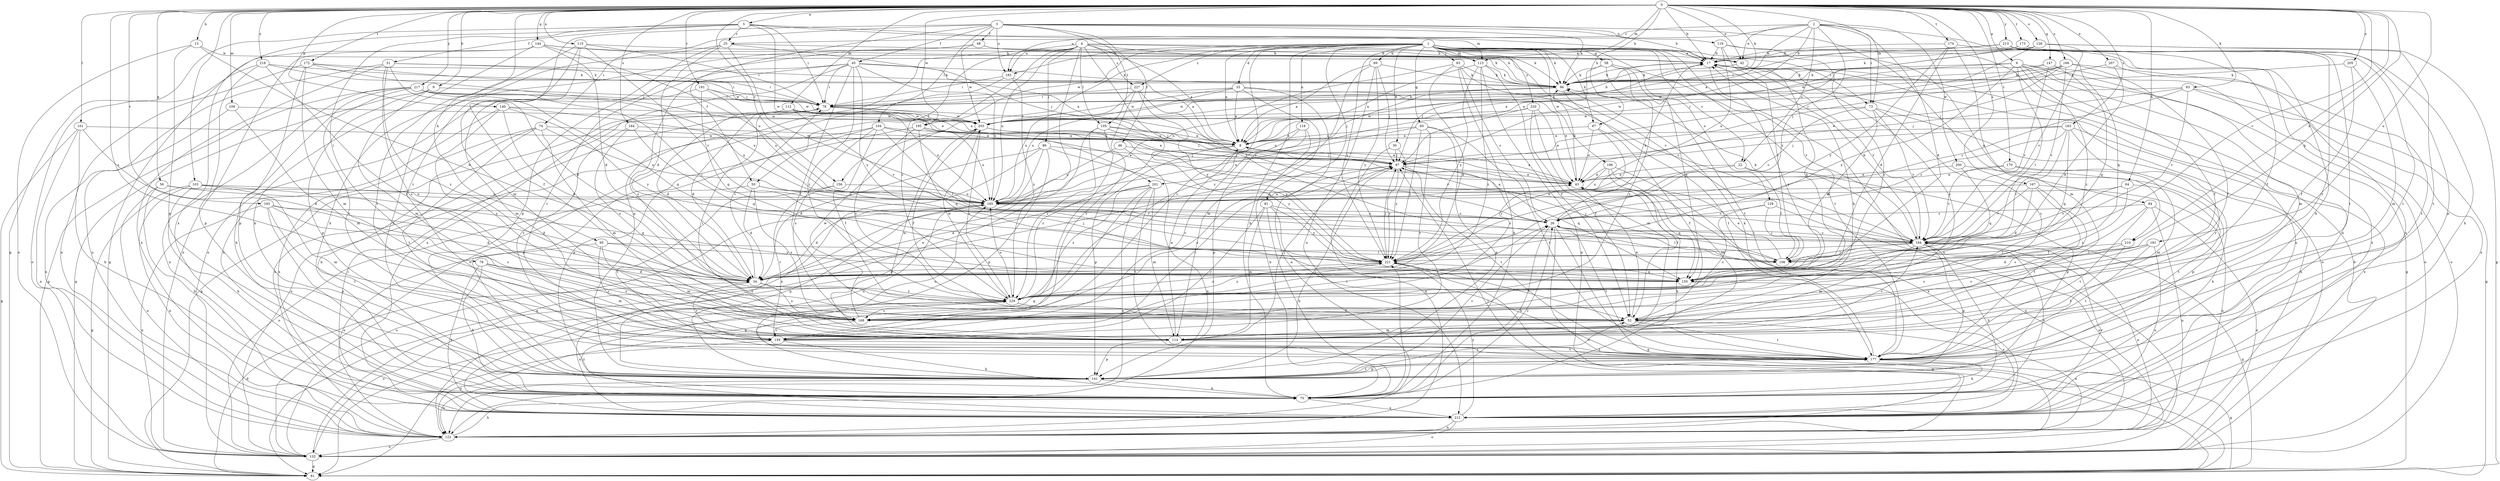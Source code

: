 strict digraph  {
0;
1;
2;
3;
4;
5;
6;
8;
9;
13;
17;
22;
25;
26;
30;
33;
34;
42;
43;
45;
46;
48;
50;
51;
52;
56;
58;
60;
61;
64;
67;
69;
70;
73;
74;
76;
78;
81;
83;
84;
86;
87;
93;
95;
96;
101;
103;
104;
105;
106;
109;
112;
113;
114;
115;
118;
119;
122;
128;
129;
132;
140;
141;
144;
147;
150;
156;
159;
163;
164;
166;
167;
168;
170;
172;
173;
174;
177;
181;
183;
185;
191;
193;
194;
195;
196;
200;
201;
203;
205;
207;
210;
212;
213;
217;
218;
220;
221;
227;
229;
0 -> 5  [label=a];
0 -> 6  [label=a];
0 -> 9  [label=b];
0 -> 13  [label=b];
0 -> 17  [label=b];
0 -> 42  [label=e];
0 -> 56  [label=g];
0 -> 64  [label=h];
0 -> 67  [label=h];
0 -> 73  [label=i];
0 -> 93  [label=k];
0 -> 95  [label=k];
0 -> 96  [label=k];
0 -> 101  [label=l];
0 -> 103  [label=l];
0 -> 109  [label=m];
0 -> 112  [label=m];
0 -> 113  [label=m];
0 -> 115  [label=n];
0 -> 128  [label=o];
0 -> 140  [label=p];
0 -> 144  [label=q];
0 -> 147  [label=q];
0 -> 150  [label=q];
0 -> 156  [label=r];
0 -> 163  [label=s];
0 -> 164  [label=s];
0 -> 166  [label=s];
0 -> 167  [label=s];
0 -> 168  [label=s];
0 -> 170  [label=t];
0 -> 172  [label=t];
0 -> 173  [label=t];
0 -> 174  [label=t];
0 -> 181  [label=u];
0 -> 191  [label=v];
0 -> 193  [label=v];
0 -> 194  [label=v];
0 -> 195  [label=w];
0 -> 205  [label=x];
0 -> 207  [label=x];
0 -> 210  [label=x];
0 -> 213  [label=y];
0 -> 217  [label=y];
0 -> 218  [label=y];
1 -> 8  [label=a];
1 -> 22  [label=c];
1 -> 30  [label=d];
1 -> 33  [label=d];
1 -> 42  [label=e];
1 -> 58  [label=g];
1 -> 60  [label=g];
1 -> 67  [label=h];
1 -> 69  [label=h];
1 -> 70  [label=h];
1 -> 73  [label=i];
1 -> 81  [label=j];
1 -> 83  [label=j];
1 -> 96  [label=k];
1 -> 113  [label=m];
1 -> 118  [label=n];
1 -> 129  [label=o];
1 -> 132  [label=o];
1 -> 156  [label=r];
1 -> 159  [label=r];
1 -> 177  [label=t];
1 -> 183  [label=u];
1 -> 195  [label=w];
1 -> 196  [label=w];
1 -> 210  [label=x];
1 -> 220  [label=y];
1 -> 221  [label=y];
1 -> 227  [label=z];
2 -> 8  [label=a];
2 -> 22  [label=c];
2 -> 25  [label=c];
2 -> 34  [label=d];
2 -> 42  [label=e];
2 -> 70  [label=h];
2 -> 73  [label=i];
2 -> 183  [label=u];
2 -> 200  [label=w];
2 -> 201  [label=w];
2 -> 221  [label=y];
3 -> 17  [label=b];
3 -> 45  [label=f];
3 -> 46  [label=f];
3 -> 48  [label=f];
3 -> 50  [label=f];
3 -> 74  [label=i];
3 -> 84  [label=j];
3 -> 96  [label=k];
3 -> 104  [label=l];
3 -> 105  [label=l];
3 -> 119  [label=n];
3 -> 159  [label=r];
3 -> 183  [label=u];
4 -> 8  [label=a];
4 -> 42  [label=e];
4 -> 50  [label=f];
4 -> 86  [label=j];
4 -> 96  [label=k];
4 -> 105  [label=l];
4 -> 106  [label=l];
4 -> 122  [label=n];
4 -> 141  [label=p];
4 -> 183  [label=u];
4 -> 185  [label=u];
4 -> 194  [label=v];
4 -> 227  [label=z];
4 -> 229  [label=z];
5 -> 17  [label=b];
5 -> 25  [label=c];
5 -> 51  [label=f];
5 -> 61  [label=g];
5 -> 76  [label=i];
5 -> 78  [label=i];
5 -> 113  [label=m];
5 -> 201  [label=w];
5 -> 212  [label=x];
6 -> 52  [label=f];
6 -> 61  [label=g];
6 -> 96  [label=k];
6 -> 106  [label=l];
6 -> 114  [label=m];
6 -> 203  [label=w];
6 -> 212  [label=x];
6 -> 221  [label=y];
6 -> 229  [label=z];
8 -> 87  [label=j];
8 -> 141  [label=p];
8 -> 229  [label=z];
9 -> 61  [label=g];
9 -> 78  [label=i];
9 -> 114  [label=m];
9 -> 141  [label=p];
13 -> 17  [label=b];
13 -> 34  [label=d];
13 -> 132  [label=o];
13 -> 141  [label=p];
17 -> 96  [label=k];
17 -> 132  [label=o];
17 -> 194  [label=v];
17 -> 212  [label=x];
17 -> 229  [label=z];
22 -> 43  [label=e];
22 -> 106  [label=l];
22 -> 141  [label=p];
22 -> 221  [label=y];
25 -> 17  [label=b];
25 -> 26  [label=c];
25 -> 70  [label=h];
25 -> 87  [label=j];
25 -> 132  [label=o];
25 -> 141  [label=p];
26 -> 8  [label=a];
26 -> 17  [label=b];
26 -> 61  [label=g];
26 -> 70  [label=h];
26 -> 106  [label=l];
26 -> 132  [label=o];
26 -> 177  [label=t];
26 -> 194  [label=v];
30 -> 87  [label=j];
30 -> 122  [label=n];
30 -> 221  [label=y];
33 -> 8  [label=a];
33 -> 43  [label=e];
33 -> 78  [label=i];
33 -> 114  [label=m];
33 -> 122  [label=n];
33 -> 185  [label=u];
33 -> 203  [label=w];
34 -> 78  [label=i];
34 -> 87  [label=j];
34 -> 159  [label=r];
34 -> 168  [label=s];
34 -> 229  [label=z];
42 -> 96  [label=k];
42 -> 150  [label=q];
42 -> 168  [label=s];
43 -> 8  [label=a];
43 -> 70  [label=h];
43 -> 96  [label=k];
43 -> 122  [label=n];
43 -> 150  [label=q];
43 -> 185  [label=u];
45 -> 8  [label=a];
45 -> 52  [label=f];
45 -> 78  [label=i];
45 -> 96  [label=k];
45 -> 159  [label=r];
45 -> 168  [label=s];
45 -> 185  [label=u];
45 -> 212  [label=x];
45 -> 221  [label=y];
45 -> 229  [label=z];
46 -> 87  [label=j];
46 -> 122  [label=n];
46 -> 185  [label=u];
48 -> 17  [label=b];
48 -> 34  [label=d];
48 -> 70  [label=h];
48 -> 96  [label=k];
48 -> 203  [label=w];
50 -> 34  [label=d];
50 -> 132  [label=o];
50 -> 168  [label=s];
50 -> 185  [label=u];
50 -> 194  [label=v];
51 -> 34  [label=d];
51 -> 78  [label=i];
51 -> 96  [label=k];
51 -> 122  [label=n];
51 -> 168  [label=s];
51 -> 212  [label=x];
51 -> 229  [label=z];
52 -> 43  [label=e];
52 -> 114  [label=m];
52 -> 122  [label=n];
52 -> 177  [label=t];
56 -> 34  [label=d];
56 -> 70  [label=h];
56 -> 122  [label=n];
56 -> 185  [label=u];
58 -> 87  [label=j];
58 -> 96  [label=k];
58 -> 150  [label=q];
58 -> 168  [label=s];
58 -> 177  [label=t];
58 -> 194  [label=v];
60 -> 8  [label=a];
60 -> 141  [label=p];
60 -> 159  [label=r];
60 -> 177  [label=t];
60 -> 185  [label=u];
60 -> 221  [label=y];
61 -> 34  [label=d];
64 -> 177  [label=t];
64 -> 185  [label=u];
64 -> 194  [label=v];
64 -> 229  [label=z];
67 -> 8  [label=a];
67 -> 43  [label=e];
67 -> 52  [label=f];
67 -> 168  [label=s];
69 -> 8  [label=a];
69 -> 87  [label=j];
69 -> 96  [label=k];
69 -> 212  [label=x];
69 -> 221  [label=y];
69 -> 229  [label=z];
70 -> 26  [label=c];
70 -> 194  [label=v];
70 -> 212  [label=x];
70 -> 221  [label=y];
73 -> 26  [label=c];
73 -> 34  [label=d];
73 -> 122  [label=n];
73 -> 168  [label=s];
73 -> 194  [label=v];
73 -> 203  [label=w];
74 -> 8  [label=a];
74 -> 70  [label=h];
74 -> 114  [label=m];
74 -> 177  [label=t];
74 -> 185  [label=u];
74 -> 212  [label=x];
76 -> 34  [label=d];
76 -> 70  [label=h];
76 -> 114  [label=m];
76 -> 168  [label=s];
76 -> 212  [label=x];
78 -> 17  [label=b];
78 -> 34  [label=d];
78 -> 61  [label=g];
78 -> 87  [label=j];
78 -> 122  [label=n];
78 -> 185  [label=u];
78 -> 203  [label=w];
81 -> 26  [label=c];
81 -> 70  [label=h];
81 -> 114  [label=m];
81 -> 159  [label=r];
81 -> 177  [label=t];
81 -> 221  [label=y];
83 -> 26  [label=c];
83 -> 34  [label=d];
83 -> 70  [label=h];
83 -> 96  [label=k];
83 -> 185  [label=u];
83 -> 194  [label=v];
84 -> 26  [label=c];
84 -> 122  [label=n];
84 -> 132  [label=o];
84 -> 168  [label=s];
84 -> 177  [label=t];
86 -> 34  [label=d];
86 -> 61  [label=g];
86 -> 87  [label=j];
86 -> 141  [label=p];
86 -> 212  [label=x];
86 -> 221  [label=y];
87 -> 43  [label=e];
87 -> 150  [label=q];
87 -> 159  [label=r];
87 -> 168  [label=s];
87 -> 177  [label=t];
87 -> 221  [label=y];
93 -> 26  [label=c];
93 -> 61  [label=g];
93 -> 78  [label=i];
93 -> 87  [label=j];
93 -> 194  [label=v];
93 -> 212  [label=x];
95 -> 106  [label=l];
95 -> 114  [label=m];
95 -> 159  [label=r];
95 -> 212  [label=x];
95 -> 221  [label=y];
96 -> 78  [label=i];
96 -> 177  [label=t];
96 -> 185  [label=u];
96 -> 203  [label=w];
101 -> 8  [label=a];
101 -> 34  [label=d];
101 -> 61  [label=g];
101 -> 70  [label=h];
101 -> 122  [label=n];
103 -> 61  [label=g];
103 -> 70  [label=h];
103 -> 114  [label=m];
103 -> 122  [label=n];
103 -> 150  [label=q];
103 -> 185  [label=u];
104 -> 8  [label=a];
104 -> 52  [label=f];
104 -> 87  [label=j];
104 -> 106  [label=l];
104 -> 132  [label=o];
104 -> 141  [label=p];
104 -> 168  [label=s];
105 -> 8  [label=a];
105 -> 43  [label=e];
105 -> 61  [label=g];
105 -> 132  [label=o];
105 -> 221  [label=y];
105 -> 229  [label=z];
106 -> 43  [label=e];
106 -> 87  [label=j];
109 -> 114  [label=m];
109 -> 122  [label=n];
109 -> 203  [label=w];
112 -> 8  [label=a];
112 -> 34  [label=d];
112 -> 43  [label=e];
112 -> 194  [label=v];
112 -> 203  [label=w];
113 -> 8  [label=a];
113 -> 52  [label=f];
113 -> 96  [label=k];
113 -> 122  [label=n];
113 -> 221  [label=y];
113 -> 229  [label=z];
114 -> 8  [label=a];
114 -> 78  [label=i];
114 -> 87  [label=j];
114 -> 141  [label=p];
114 -> 177  [label=t];
114 -> 194  [label=v];
114 -> 203  [label=w];
115 -> 17  [label=b];
115 -> 52  [label=f];
115 -> 78  [label=i];
115 -> 114  [label=m];
115 -> 177  [label=t];
115 -> 194  [label=v];
118 -> 8  [label=a];
118 -> 70  [label=h];
118 -> 141  [label=p];
118 -> 159  [label=r];
119 -> 17  [label=b];
119 -> 106  [label=l];
119 -> 185  [label=u];
119 -> 212  [label=x];
119 -> 229  [label=z];
122 -> 70  [label=h];
122 -> 78  [label=i];
122 -> 87  [label=j];
122 -> 132  [label=o];
128 -> 17  [label=b];
128 -> 61  [label=g];
128 -> 87  [label=j];
128 -> 96  [label=k];
128 -> 177  [label=t];
128 -> 194  [label=v];
128 -> 203  [label=w];
129 -> 26  [label=c];
129 -> 106  [label=l];
129 -> 132  [label=o];
129 -> 168  [label=s];
132 -> 17  [label=b];
132 -> 61  [label=g];
132 -> 185  [label=u];
132 -> 229  [label=z];
140 -> 34  [label=d];
140 -> 70  [label=h];
140 -> 168  [label=s];
140 -> 185  [label=u];
140 -> 203  [label=w];
140 -> 221  [label=y];
141 -> 26  [label=c];
141 -> 52  [label=f];
141 -> 70  [label=h];
141 -> 87  [label=j];
141 -> 122  [label=n];
141 -> 177  [label=t];
141 -> 185  [label=u];
144 -> 17  [label=b];
144 -> 34  [label=d];
144 -> 61  [label=g];
144 -> 70  [label=h];
144 -> 96  [label=k];
144 -> 132  [label=o];
144 -> 185  [label=u];
147 -> 8  [label=a];
147 -> 96  [label=k];
147 -> 132  [label=o];
147 -> 150  [label=q];
147 -> 194  [label=v];
150 -> 212  [label=x];
156 -> 159  [label=r];
156 -> 177  [label=t];
156 -> 185  [label=u];
159 -> 17  [label=b];
159 -> 70  [label=h];
159 -> 122  [label=n];
159 -> 177  [label=t];
163 -> 8  [label=a];
163 -> 26  [label=c];
163 -> 87  [label=j];
163 -> 106  [label=l];
163 -> 150  [label=q];
163 -> 159  [label=r];
163 -> 212  [label=x];
164 -> 8  [label=a];
164 -> 150  [label=q];
164 -> 159  [label=r];
164 -> 229  [label=z];
166 -> 8  [label=a];
166 -> 43  [label=e];
166 -> 52  [label=f];
166 -> 87  [label=j];
166 -> 96  [label=k];
166 -> 177  [label=t];
166 -> 194  [label=v];
167 -> 34  [label=d];
167 -> 52  [label=f];
167 -> 122  [label=n];
167 -> 177  [label=t];
167 -> 185  [label=u];
167 -> 194  [label=v];
168 -> 26  [label=c];
168 -> 159  [label=r];
168 -> 203  [label=w];
170 -> 43  [label=e];
170 -> 70  [label=h];
170 -> 114  [label=m];
170 -> 194  [label=v];
172 -> 43  [label=e];
172 -> 96  [label=k];
172 -> 114  [label=m];
172 -> 122  [label=n];
172 -> 141  [label=p];
172 -> 203  [label=w];
173 -> 17  [label=b];
173 -> 87  [label=j];
173 -> 141  [label=p];
173 -> 177  [label=t];
174 -> 17  [label=b];
174 -> 34  [label=d];
174 -> 114  [label=m];
174 -> 212  [label=x];
174 -> 221  [label=y];
177 -> 61  [label=g];
177 -> 70  [label=h];
177 -> 96  [label=k];
177 -> 141  [label=p];
177 -> 185  [label=u];
181 -> 34  [label=d];
181 -> 106  [label=l];
181 -> 168  [label=s];
181 -> 177  [label=t];
181 -> 212  [label=x];
183 -> 8  [label=a];
183 -> 78  [label=i];
183 -> 132  [label=o];
183 -> 229  [label=z];
185 -> 26  [label=c];
185 -> 34  [label=d];
185 -> 43  [label=e];
185 -> 141  [label=p];
191 -> 78  [label=i];
191 -> 114  [label=m];
191 -> 150  [label=q];
191 -> 185  [label=u];
191 -> 203  [label=w];
193 -> 26  [label=c];
193 -> 34  [label=d];
193 -> 132  [label=o];
193 -> 141  [label=p];
193 -> 168  [label=s];
193 -> 177  [label=t];
194 -> 17  [label=b];
194 -> 26  [label=c];
194 -> 61  [label=g];
194 -> 70  [label=h];
194 -> 96  [label=k];
194 -> 106  [label=l];
194 -> 114  [label=m];
194 -> 122  [label=n];
194 -> 141  [label=p];
194 -> 221  [label=y];
195 -> 8  [label=a];
195 -> 43  [label=e];
195 -> 141  [label=p];
195 -> 150  [label=q];
195 -> 185  [label=u];
195 -> 229  [label=z];
196 -> 43  [label=e];
196 -> 52  [label=f];
196 -> 114  [label=m];
196 -> 185  [label=u];
196 -> 212  [label=x];
200 -> 43  [label=e];
200 -> 141  [label=p];
200 -> 150  [label=q];
201 -> 34  [label=d];
201 -> 61  [label=g];
201 -> 114  [label=m];
201 -> 122  [label=n];
201 -> 177  [label=t];
201 -> 185  [label=u];
201 -> 229  [label=z];
203 -> 8  [label=a];
203 -> 17  [label=b];
203 -> 52  [label=f];
203 -> 194  [label=v];
203 -> 229  [label=z];
205 -> 52  [label=f];
205 -> 96  [label=k];
205 -> 114  [label=m];
207 -> 34  [label=d];
207 -> 96  [label=k];
207 -> 132  [label=o];
210 -> 106  [label=l];
210 -> 168  [label=s];
210 -> 177  [label=t];
212 -> 122  [label=n];
212 -> 132  [label=o];
212 -> 194  [label=v];
212 -> 221  [label=y];
212 -> 229  [label=z];
213 -> 17  [label=b];
213 -> 52  [label=f];
213 -> 70  [label=h];
213 -> 78  [label=i];
213 -> 150  [label=q];
213 -> 159  [label=r];
213 -> 177  [label=t];
217 -> 61  [label=g];
217 -> 70  [label=h];
217 -> 78  [label=i];
217 -> 106  [label=l];
217 -> 122  [label=n];
217 -> 150  [label=q];
217 -> 159  [label=r];
217 -> 185  [label=u];
218 -> 52  [label=f];
218 -> 78  [label=i];
218 -> 96  [label=k];
218 -> 132  [label=o];
218 -> 141  [label=p];
220 -> 43  [label=e];
220 -> 52  [label=f];
220 -> 87  [label=j];
220 -> 114  [label=m];
220 -> 203  [label=w];
221 -> 34  [label=d];
221 -> 52  [label=f];
221 -> 61  [label=g];
221 -> 87  [label=j];
221 -> 150  [label=q];
221 -> 229  [label=z];
227 -> 26  [label=c];
227 -> 78  [label=i];
227 -> 159  [label=r];
227 -> 185  [label=u];
227 -> 221  [label=y];
229 -> 52  [label=f];
229 -> 168  [label=s];
229 -> 185  [label=u];
229 -> 203  [label=w];
229 -> 212  [label=x];
229 -> 221  [label=y];
}
